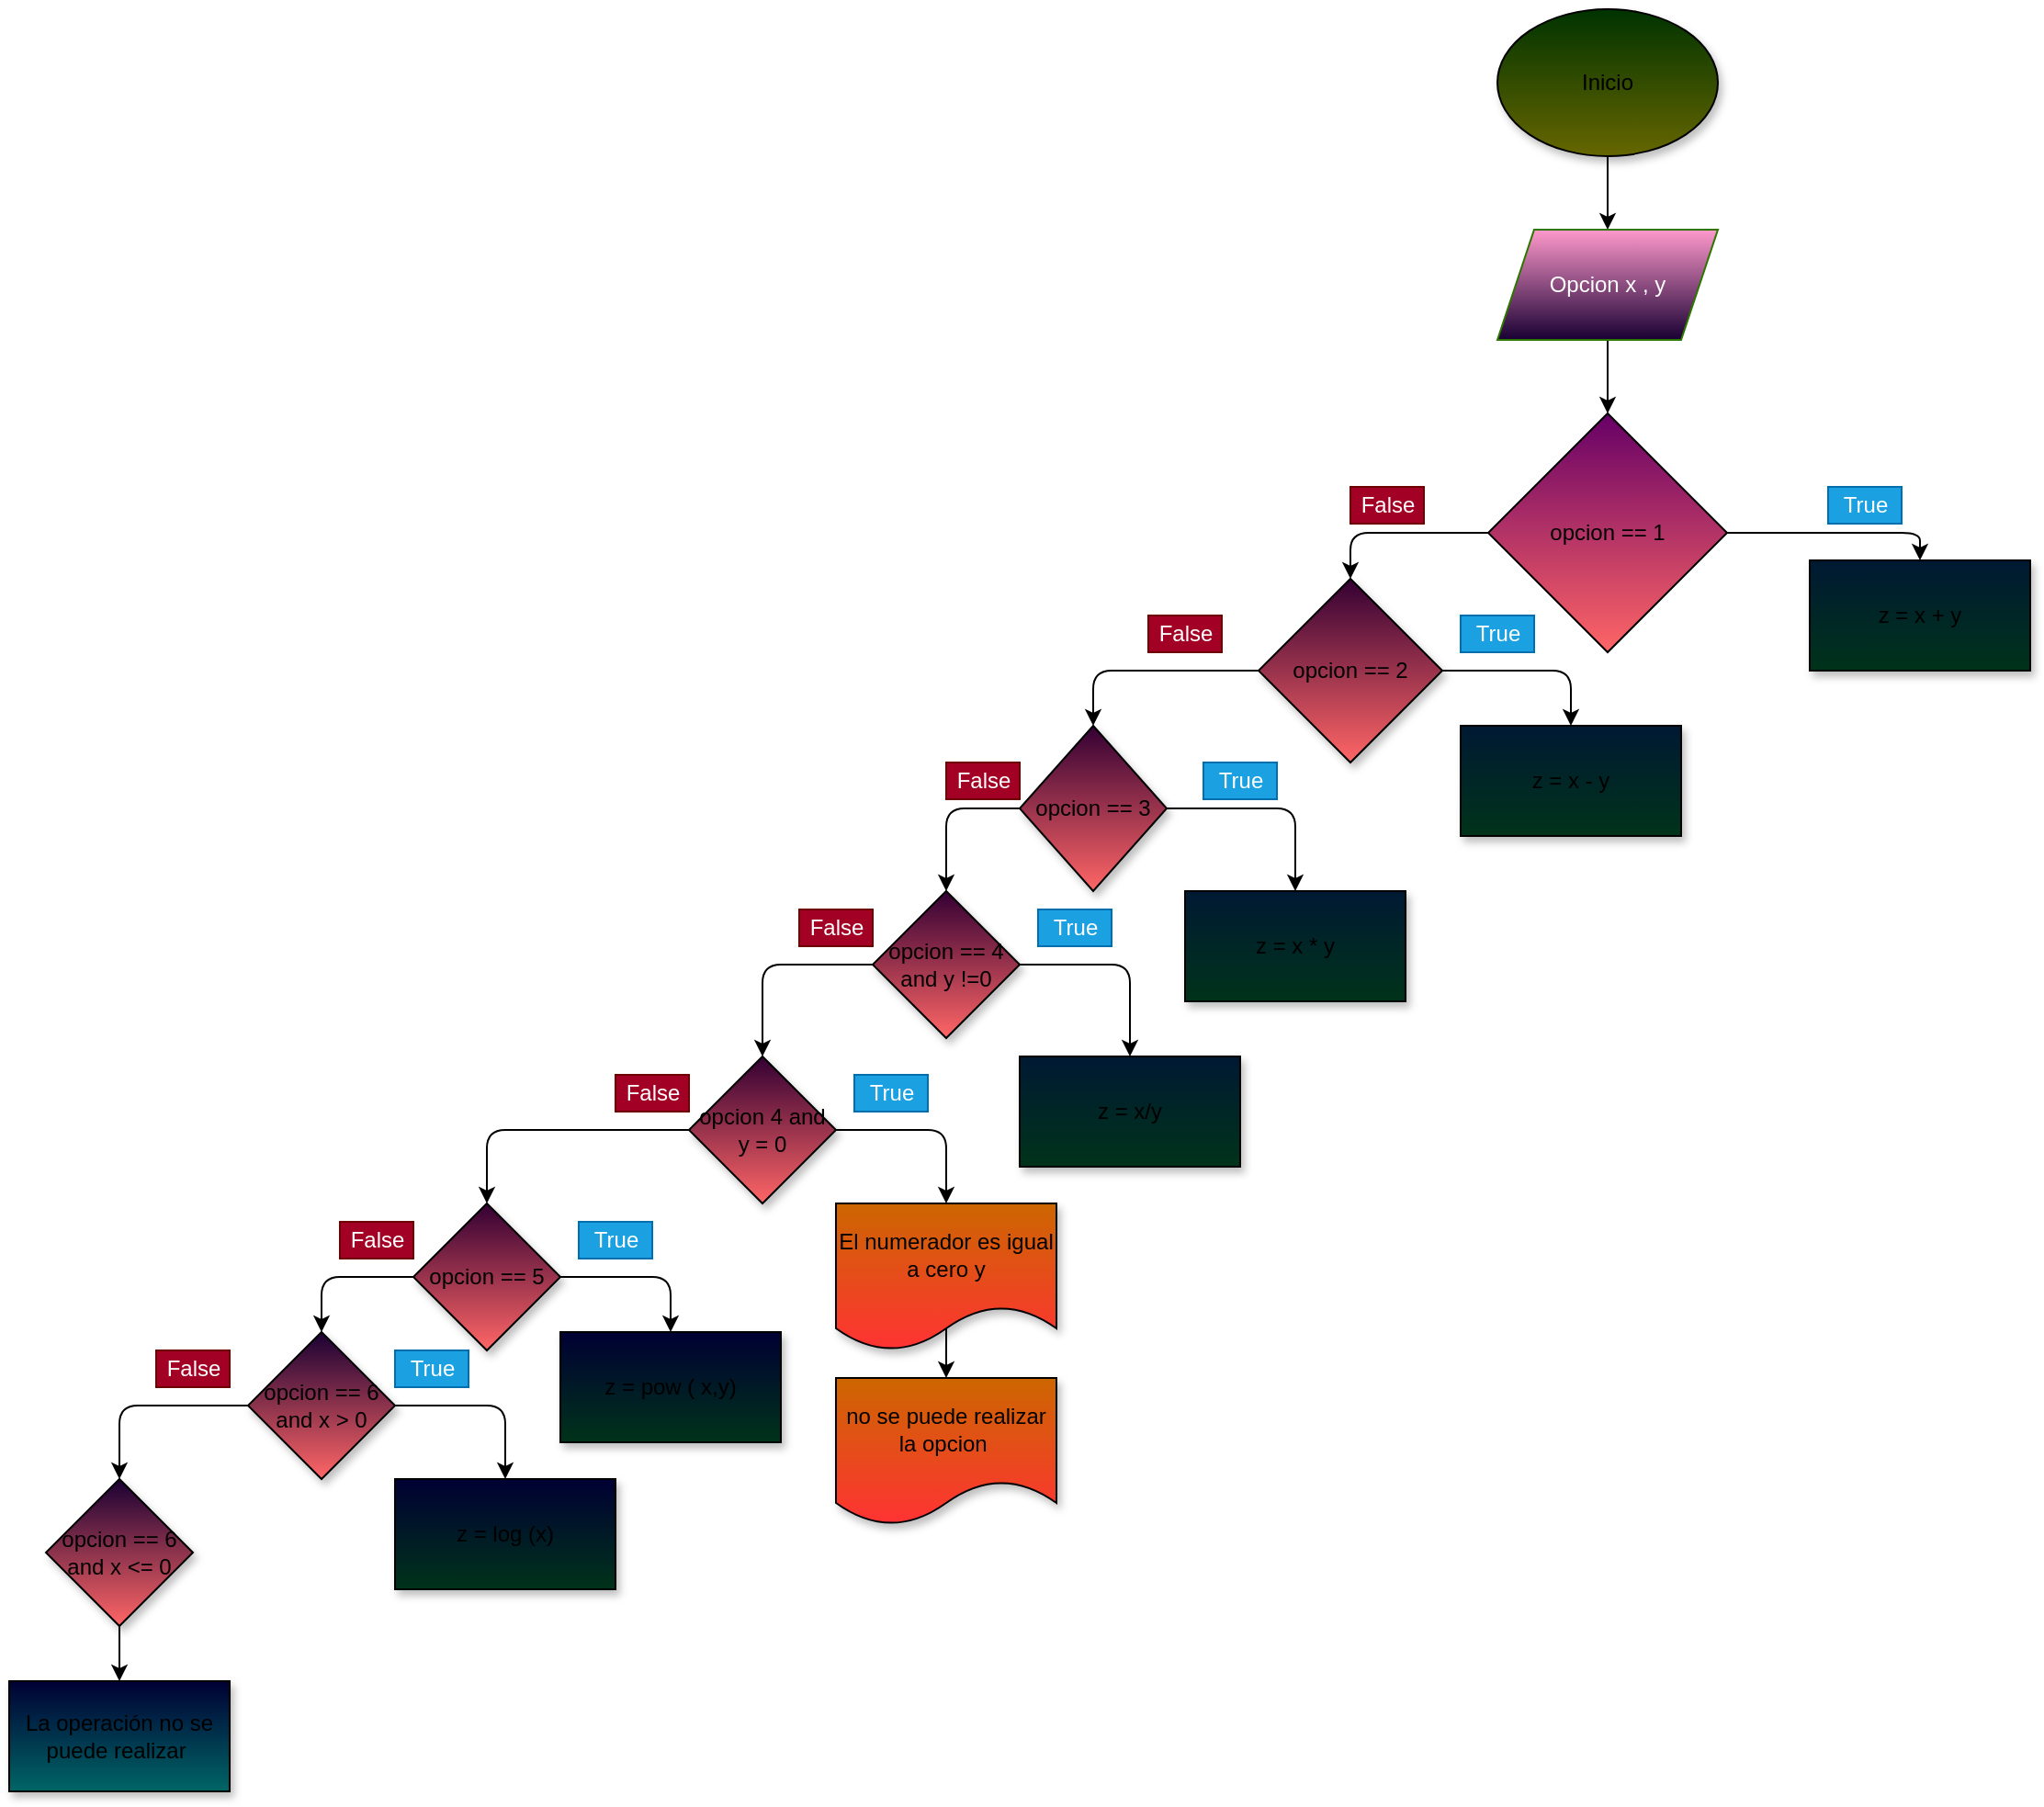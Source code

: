 <mxfile>
    <diagram id="hsAgoBqJyXld6tGF5pXh" name="Página-1">
        <mxGraphModel dx="1477" dy="1578" grid="1" gridSize="10" guides="1" tooltips="1" connect="1" arrows="1" fold="1" page="1" pageScale="1" pageWidth="827" pageHeight="1169" math="0" shadow="0">
            <root>
                <mxCell id="0"/>
                <mxCell id="1" parent="0"/>
                <mxCell id="4" value="" style="edgeStyle=none;html=1;" edge="1" parent="1" source="2" target="3">
                    <mxGeometry relative="1" as="geometry"/>
                </mxCell>
                <mxCell id="2" value="Inicio" style="ellipse;whiteSpace=wrap;html=1;fillColor=#003300;shadow=1;gradientColor=#666600;" vertex="1" parent="1">
                    <mxGeometry x="480" y="-160" width="120" height="80" as="geometry"/>
                </mxCell>
                <mxCell id="6" value="" style="edgeStyle=none;html=1;" edge="1" parent="1" source="3" target="5">
                    <mxGeometry relative="1" as="geometry"/>
                </mxCell>
                <mxCell id="3" value="Opcion x , y" style="shape=parallelogram;perimeter=parallelogramPerimeter;whiteSpace=wrap;html=1;fixedSize=1;fillColor=#FF99CC;fontColor=#ffffff;strokeColor=#2D7600;gradientColor=#190033;" vertex="1" parent="1">
                    <mxGeometry x="480" y="-40" width="120" height="60" as="geometry"/>
                </mxCell>
                <mxCell id="12" style="edgeStyle=none;html=1;exitX=1;exitY=0.5;exitDx=0;exitDy=0;entryX=0.5;entryY=0;entryDx=0;entryDy=0;" edge="1" parent="1" source="5" target="15">
                    <mxGeometry relative="1" as="geometry">
                        <mxPoint x="590" y="200" as="targetPoint"/>
                        <Array as="points">
                            <mxPoint x="710" y="125"/>
                        </Array>
                    </mxGeometry>
                </mxCell>
                <mxCell id="13" style="edgeStyle=none;html=1;exitX=0;exitY=0.5;exitDx=0;exitDy=0;entryX=0.5;entryY=0;entryDx=0;entryDy=0;" edge="1" parent="1" source="5" target="16">
                    <mxGeometry relative="1" as="geometry">
                        <mxPoint x="260" y="200" as="targetPoint"/>
                        <Array as="points">
                            <mxPoint x="400" y="125"/>
                        </Array>
                    </mxGeometry>
                </mxCell>
                <mxCell id="5" value="opcion == 1" style="rhombus;whiteSpace=wrap;html=1;fillColor=#660066;gradientColor=#FF6666;" vertex="1" parent="1">
                    <mxGeometry x="475" y="60" width="130" height="130" as="geometry"/>
                </mxCell>
                <mxCell id="10" value="False" style="text;html=1;align=center;verticalAlign=middle;resizable=0;points=[];autosize=1;strokeColor=#6F0000;fillColor=#a20025;fontColor=#ffffff;" vertex="1" parent="1">
                    <mxGeometry x="400" y="100" width="40" height="20" as="geometry"/>
                </mxCell>
                <mxCell id="11" value="True" style="text;html=1;align=center;verticalAlign=middle;resizable=0;points=[];autosize=1;strokeColor=#006EAF;fillColor=#1ba1e2;fontColor=#ffffff;" vertex="1" parent="1">
                    <mxGeometry x="660" y="100" width="40" height="20" as="geometry"/>
                </mxCell>
                <mxCell id="15" value="z = x + y" style="rounded=0;whiteSpace=wrap;html=1;shadow=1;fillColor=#001933;gradientColor=#00331A;" vertex="1" parent="1">
                    <mxGeometry x="650" y="140" width="120" height="60" as="geometry"/>
                </mxCell>
                <mxCell id="18" style="edgeStyle=none;html=1;exitX=1;exitY=0.5;exitDx=0;exitDy=0;entryX=0.5;entryY=0;entryDx=0;entryDy=0;" edge="1" parent="1" source="16" target="22">
                    <mxGeometry relative="1" as="geometry">
                        <mxPoint x="360" y="280" as="targetPoint"/>
                        <Array as="points">
                            <mxPoint x="520" y="200"/>
                        </Array>
                    </mxGeometry>
                </mxCell>
                <mxCell id="19" style="edgeStyle=none;html=1;exitX=0;exitY=0.5;exitDx=0;exitDy=0;entryX=0.5;entryY=0;entryDx=0;entryDy=0;" edge="1" parent="1" source="16" target="23">
                    <mxGeometry relative="1" as="geometry">
                        <mxPoint x="160" y="280" as="targetPoint"/>
                        <Array as="points">
                            <mxPoint x="260" y="200"/>
                        </Array>
                    </mxGeometry>
                </mxCell>
                <mxCell id="16" value="opcion == 2" style="rhombus;whiteSpace=wrap;html=1;shadow=1;fillColor=#330033;gradientColor=#FF6666;" vertex="1" parent="1">
                    <mxGeometry x="350" y="150" width="100" height="100" as="geometry"/>
                </mxCell>
                <mxCell id="20" value="True" style="text;html=1;align=center;verticalAlign=middle;resizable=0;points=[];autosize=1;strokeColor=#006EAF;fillColor=#1ba1e2;fontColor=#ffffff;" vertex="1" parent="1">
                    <mxGeometry x="460" y="170" width="40" height="20" as="geometry"/>
                </mxCell>
                <mxCell id="21" value="False" style="text;html=1;align=center;verticalAlign=middle;resizable=0;points=[];autosize=1;strokeColor=#6F0000;fillColor=#a20025;fontColor=#ffffff;" vertex="1" parent="1">
                    <mxGeometry x="290" y="170" width="40" height="20" as="geometry"/>
                </mxCell>
                <mxCell id="22" value="z = x - y" style="rounded=0;whiteSpace=wrap;html=1;shadow=1;fillColor=#001933;gradientColor=#00331A;" vertex="1" parent="1">
                    <mxGeometry x="460" y="230" width="120" height="60" as="geometry"/>
                </mxCell>
                <mxCell id="24" style="edgeStyle=none;html=1;exitX=1;exitY=0.5;exitDx=0;exitDy=0;entryX=0.5;entryY=0;entryDx=0;entryDy=0;" edge="1" parent="1" source="23" target="26">
                    <mxGeometry relative="1" as="geometry">
                        <mxPoint x="370" y="330" as="targetPoint"/>
                        <Array as="points">
                            <mxPoint x="370" y="275"/>
                        </Array>
                    </mxGeometry>
                </mxCell>
                <mxCell id="25" style="edgeStyle=none;html=1;exitX=0;exitY=0.5;exitDx=0;exitDy=0;entryX=0.5;entryY=0;entryDx=0;entryDy=0;" edge="1" parent="1" source="23" target="27">
                    <mxGeometry relative="1" as="geometry">
                        <mxPoint x="180" y="320" as="targetPoint"/>
                        <Array as="points">
                            <mxPoint x="180" y="275"/>
                        </Array>
                    </mxGeometry>
                </mxCell>
                <mxCell id="23" value="opcion == 3" style="rhombus;whiteSpace=wrap;html=1;shadow=1;fillColor=#330033;gradientColor=#FF6666;" vertex="1" parent="1">
                    <mxGeometry x="220" y="230" width="80" height="90" as="geometry"/>
                </mxCell>
                <mxCell id="26" value="z = x * y" style="rounded=0;whiteSpace=wrap;html=1;shadow=1;fillColor=#001933;gradientColor=#00331A;" vertex="1" parent="1">
                    <mxGeometry x="310" y="320" width="120" height="60" as="geometry"/>
                </mxCell>
                <mxCell id="30" style="edgeStyle=none;html=1;exitX=1;exitY=0.5;exitDx=0;exitDy=0;entryX=0.5;entryY=0;entryDx=0;entryDy=0;" edge="1" parent="1" source="27" target="32">
                    <mxGeometry relative="1" as="geometry">
                        <mxPoint x="280" y="410" as="targetPoint"/>
                        <Array as="points">
                            <mxPoint x="280" y="360"/>
                        </Array>
                    </mxGeometry>
                </mxCell>
                <mxCell id="31" style="edgeStyle=none;html=1;exitX=0;exitY=0.5;exitDx=0;exitDy=0;entryX=0.5;entryY=0;entryDx=0;entryDy=0;" edge="1" parent="1" source="27" target="33">
                    <mxGeometry relative="1" as="geometry">
                        <mxPoint x="80" y="410" as="targetPoint"/>
                        <Array as="points">
                            <mxPoint x="80" y="360"/>
                        </Array>
                    </mxGeometry>
                </mxCell>
                <mxCell id="27" value="opcion == 4 and y !=0" style="rhombus;whiteSpace=wrap;html=1;shadow=1;fillColor=#330033;gradientColor=#FF6666;" vertex="1" parent="1">
                    <mxGeometry x="140" y="320" width="80" height="80" as="geometry"/>
                </mxCell>
                <mxCell id="28" value="True" style="text;html=1;align=center;verticalAlign=middle;resizable=0;points=[];autosize=1;strokeColor=#006EAF;fillColor=#1ba1e2;fontColor=#ffffff;" vertex="1" parent="1">
                    <mxGeometry x="320" y="250" width="40" height="20" as="geometry"/>
                </mxCell>
                <mxCell id="29" value="False" style="text;html=1;align=center;verticalAlign=middle;resizable=0;points=[];autosize=1;strokeColor=#6F0000;fillColor=#a20025;fontColor=#ffffff;" vertex="1" parent="1">
                    <mxGeometry x="180" y="250" width="40" height="20" as="geometry"/>
                </mxCell>
                <mxCell id="32" value="z = x/y" style="rounded=0;whiteSpace=wrap;html=1;shadow=1;fillColor=#001933;gradientColor=#00331A;" vertex="1" parent="1">
                    <mxGeometry x="220" y="410" width="120" height="60" as="geometry"/>
                </mxCell>
                <mxCell id="36" style="edgeStyle=none;html=1;exitX=1;exitY=0.5;exitDx=0;exitDy=0;" edge="1" parent="1" source="33">
                    <mxGeometry relative="1" as="geometry">
                        <mxPoint x="180" y="490" as="targetPoint"/>
                        <Array as="points">
                            <mxPoint x="180" y="450"/>
                        </Array>
                    </mxGeometry>
                </mxCell>
                <mxCell id="37" style="edgeStyle=none;html=1;exitX=0;exitY=0.5;exitDx=0;exitDy=0;entryX=0.5;entryY=0;entryDx=0;entryDy=0;" edge="1" parent="1" source="33" target="46">
                    <mxGeometry relative="1" as="geometry">
                        <mxPoint y="490" as="targetPoint"/>
                        <Array as="points">
                            <mxPoint x="-70" y="450"/>
                        </Array>
                    </mxGeometry>
                </mxCell>
                <mxCell id="33" value="opcion 4 and y = 0" style="rhombus;whiteSpace=wrap;html=1;shadow=1;fillColor=#330033;gradientColor=#FF6666;" vertex="1" parent="1">
                    <mxGeometry x="40" y="410" width="80" height="80" as="geometry"/>
                </mxCell>
                <mxCell id="34" value="no se puede realizar la opcion&amp;nbsp;" style="shape=document;whiteSpace=wrap;html=1;boundedLbl=1;shadow=1;fillColor=#CC6600;gradientColor=#FF3333;" vertex="1" parent="1">
                    <mxGeometry x="120" y="585" width="120" height="80" as="geometry"/>
                </mxCell>
                <mxCell id="45" style="edgeStyle=none;html=1;" edge="1" parent="1" target="34">
                    <mxGeometry relative="1" as="geometry">
                        <mxPoint x="180" y="550" as="sourcePoint"/>
                    </mxGeometry>
                </mxCell>
                <mxCell id="38" value="El numerador es igual a cero y" style="shape=document;whiteSpace=wrap;html=1;boundedLbl=1;shadow=1;fillColor=#CC6600;gradientColor=#FF3333;" vertex="1" parent="1">
                    <mxGeometry x="120" y="490" width="120" height="80" as="geometry"/>
                </mxCell>
                <mxCell id="39" value="True" style="text;html=1;align=center;verticalAlign=middle;resizable=0;points=[];autosize=1;strokeColor=#006EAF;fillColor=#1ba1e2;fontColor=#ffffff;" vertex="1" parent="1">
                    <mxGeometry x="230" y="330" width="40" height="20" as="geometry"/>
                </mxCell>
                <mxCell id="40" value="False" style="text;html=1;align=center;verticalAlign=middle;resizable=0;points=[];autosize=1;strokeColor=#6F0000;fillColor=#a20025;fontColor=#ffffff;" vertex="1" parent="1">
                    <mxGeometry x="100" y="330" width="40" height="20" as="geometry"/>
                </mxCell>
                <mxCell id="41" value="True" style="text;html=1;align=center;verticalAlign=middle;resizable=0;points=[];autosize=1;strokeColor=#006EAF;fillColor=#1ba1e2;fontColor=#ffffff;" vertex="1" parent="1">
                    <mxGeometry x="130" y="420" width="40" height="20" as="geometry"/>
                </mxCell>
                <mxCell id="43" value="False" style="text;html=1;align=center;verticalAlign=middle;resizable=0;points=[];autosize=1;strokeColor=#6F0000;fillColor=#a20025;fontColor=#ffffff;" vertex="1" parent="1">
                    <mxGeometry y="420" width="40" height="20" as="geometry"/>
                </mxCell>
                <mxCell id="47" style="edgeStyle=none;html=1;exitX=1;exitY=0.5;exitDx=0;exitDy=0;entryX=0.5;entryY=0;entryDx=0;entryDy=0;" edge="1" parent="1" source="46" target="50">
                    <mxGeometry relative="1" as="geometry">
                        <mxPoint x="30" y="560" as="targetPoint"/>
                        <Array as="points">
                            <mxPoint x="30" y="530"/>
                        </Array>
                    </mxGeometry>
                </mxCell>
                <mxCell id="48" style="edgeStyle=none;html=1;exitX=0;exitY=0.5;exitDx=0;exitDy=0;entryX=0.5;entryY=0;entryDx=0;entryDy=0;fillColor=#6a00ff;strokeColor=none;" edge="1" parent="1" source="46" target="51">
                    <mxGeometry relative="1" as="geometry">
                        <mxPoint x="-160" y="560" as="targetPoint"/>
                        <Array as="points">
                            <mxPoint x="-160" y="530"/>
                        </Array>
                    </mxGeometry>
                </mxCell>
                <mxCell id="52" style="edgeStyle=none;html=1;exitX=0;exitY=0.5;exitDx=0;exitDy=0;entryX=0.5;entryY=0;entryDx=0;entryDy=0;" edge="1" parent="1" source="46" target="51">
                    <mxGeometry relative="1" as="geometry">
                        <Array as="points">
                            <mxPoint x="-160" y="530"/>
                        </Array>
                    </mxGeometry>
                </mxCell>
                <mxCell id="46" value="opcion == 5" style="rhombus;whiteSpace=wrap;html=1;shadow=1;fillColor=#330033;gradientColor=#FF6666;" vertex="1" parent="1">
                    <mxGeometry x="-110" y="490" width="80" height="80" as="geometry"/>
                </mxCell>
                <mxCell id="50" value="z = pow ( x,y)" style="rounded=0;whiteSpace=wrap;html=1;shadow=1;fillColor=#000033;gradientColor=#00331A;" vertex="1" parent="1">
                    <mxGeometry x="-30" y="560" width="120" height="60" as="geometry"/>
                </mxCell>
                <mxCell id="53" style="edgeStyle=none;html=1;exitX=1;exitY=0.5;exitDx=0;exitDy=0;" edge="1" parent="1" source="51">
                    <mxGeometry relative="1" as="geometry">
                        <mxPoint x="-60" y="640" as="targetPoint"/>
                        <Array as="points">
                            <mxPoint x="-60" y="600"/>
                        </Array>
                    </mxGeometry>
                </mxCell>
                <mxCell id="54" style="edgeStyle=none;html=1;exitX=0;exitY=0.5;exitDx=0;exitDy=0;" edge="1" parent="1" source="51">
                    <mxGeometry relative="1" as="geometry">
                        <mxPoint x="-270" y="640" as="targetPoint"/>
                        <Array as="points">
                            <mxPoint x="-270" y="600"/>
                        </Array>
                    </mxGeometry>
                </mxCell>
                <mxCell id="51" value="opcion == 6 and x &amp;gt; 0" style="rhombus;whiteSpace=wrap;html=1;shadow=1;fillColor=#190033;gradientColor=#FF6666;" vertex="1" parent="1">
                    <mxGeometry x="-200" y="560" width="80" height="80" as="geometry"/>
                </mxCell>
                <mxCell id="55" value="z = log (x)" style="rounded=0;whiteSpace=wrap;html=1;shadow=1;fillColor=#000033;gradientColor=#00331A;" vertex="1" parent="1">
                    <mxGeometry x="-120" y="640" width="120" height="60" as="geometry"/>
                </mxCell>
                <mxCell id="61" value="" style="edgeStyle=none;html=1;" edge="1" parent="1" source="56" target="60">
                    <mxGeometry relative="1" as="geometry"/>
                </mxCell>
                <mxCell id="56" value="opcion == 6 and x &amp;lt;= 0" style="rhombus;whiteSpace=wrap;html=1;shadow=1;fillColor=#190033;gradientColor=#FF6666;" vertex="1" parent="1">
                    <mxGeometry x="-310" y="640" width="80" height="80" as="geometry"/>
                </mxCell>
                <mxCell id="60" value="La operación no se puede realizar&amp;nbsp;" style="whiteSpace=wrap;html=1;fillColor=#000033;shadow=1;gradientColor=#006666;" vertex="1" parent="1">
                    <mxGeometry x="-330" y="750" width="120" height="60" as="geometry"/>
                </mxCell>
                <mxCell id="62" value="True" style="text;html=1;align=center;verticalAlign=middle;resizable=0;points=[];autosize=1;strokeColor=#006EAF;fillColor=#1ba1e2;fontColor=#ffffff;" vertex="1" parent="1">
                    <mxGeometry x="-20" y="500" width="40" height="20" as="geometry"/>
                </mxCell>
                <mxCell id="63" value="False" style="text;html=1;align=center;verticalAlign=middle;resizable=0;points=[];autosize=1;strokeColor=#6F0000;fillColor=#a20025;fontColor=#ffffff;" vertex="1" parent="1">
                    <mxGeometry x="-150" y="500" width="40" height="20" as="geometry"/>
                </mxCell>
                <mxCell id="64" value="True" style="text;html=1;align=center;verticalAlign=middle;resizable=0;points=[];autosize=1;strokeColor=#006EAF;fillColor=#1ba1e2;fontColor=#ffffff;" vertex="1" parent="1">
                    <mxGeometry x="-120" y="570" width="40" height="20" as="geometry"/>
                </mxCell>
                <mxCell id="65" value="False" style="text;html=1;align=center;verticalAlign=middle;resizable=0;points=[];autosize=1;strokeColor=#6F0000;fillColor=#a20025;fontColor=#ffffff;" vertex="1" parent="1">
                    <mxGeometry x="-250" y="570" width="40" height="20" as="geometry"/>
                </mxCell>
            </root>
        </mxGraphModel>
    </diagram>
</mxfile>